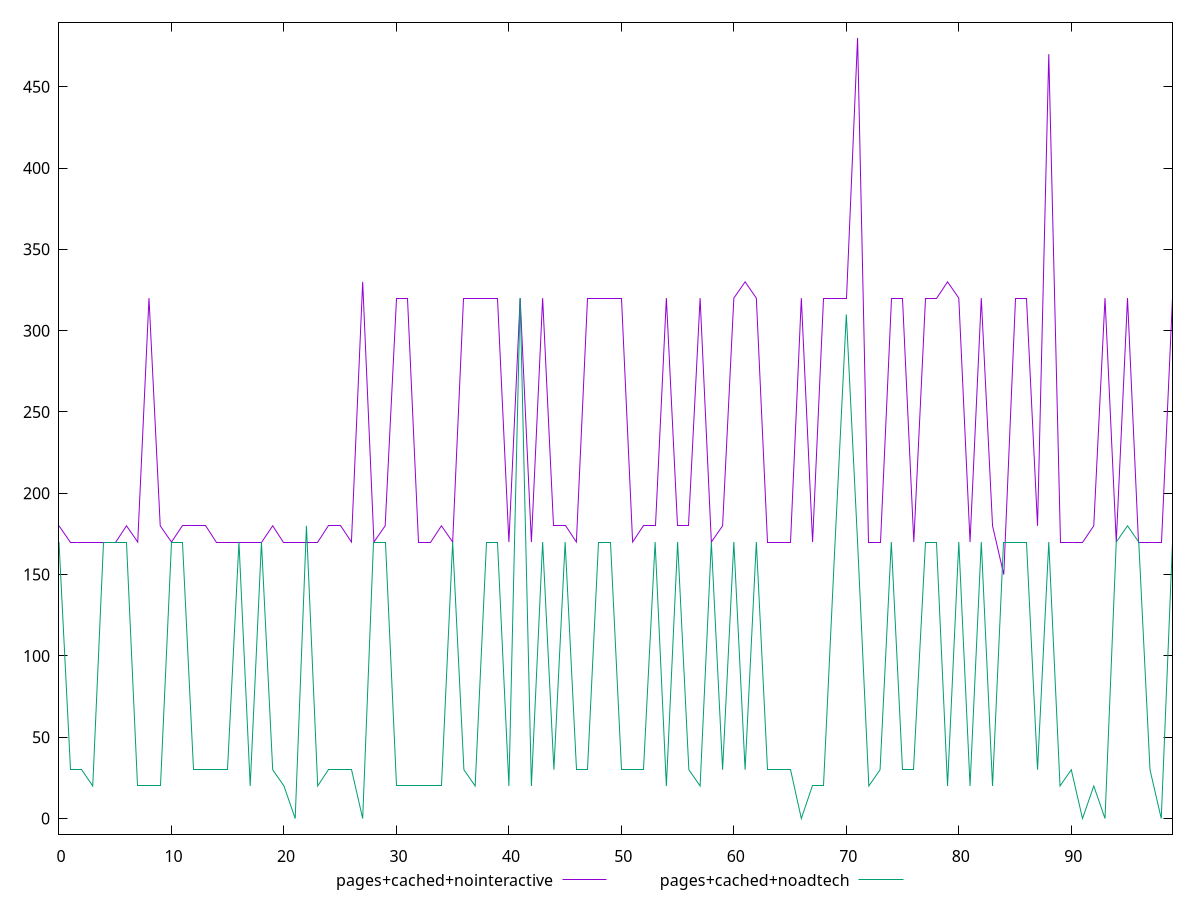 reset

$pagesCachedNointeractive <<EOF
0 180
1 170
2 170
3 170
4 170
5 170
6 180
7 170
8 320
9 180
10 170
11 180
12 180
13 180
14 170
15 170
16 170
17 170
18 170
19 180
20 170
21 170
22 170
23 170
24 180
25 180
26 170
27 330
28 170
29 180
30 320
31 320
32 170
33 170
34 180
35 170
36 320
37 320
38 320
39 320
40 170
41 320
42 170
43 320
44 180
45 180
46 170
47 320
48 320
49 320
50 320
51 170
52 180
53 180
54 320
55 180
56 180
57 320
58 170
59 180
60 320
61 330
62 320
63 170
64 170
65 170
66 320
67 170
68 320
69 320
70 320
71 480
72 170
73 170
74 320
75 320
76 170
77 320
78 320
79 330
80 320
81 170
82 320
83 180
84 150
85 320
86 320
87 180
88 470
89 170
90 170
91 170
92 180
93 320
94 170
95 320
96 170
97 170
98 170
99 320
EOF

$pagesCachedNoadtech <<EOF
0 170
1 30
2 30
3 20
4 170
5 170
6 170
7 20
8 20
9 20
10 170
11 170
12 30
13 30
14 30
15 30
16 170
17 20
18 170
19 30
20 20
21 0
22 180
23 20
24 30
25 30
26 30
27 0
28 170
29 170
30 20
31 20
32 20
33 20
34 20
35 170
36 30
37 20
38 170
39 170
40 20
41 320
42 20
43 170
44 30
45 170
46 30
47 30
48 170
49 170
50 30
51 30
52 30
53 170
54 20
55 170
56 30
57 20
58 170
59 30
60 170
61 30
62 170
63 30
64 30
65 30
66 0
67 20
68 20
69 170
70 310
71 170
72 20
73 30
74 170
75 30
76 30
77 170
78 170
79 20
80 170
81 20
82 170
83 20
84 170
85 170
86 170
87 30
88 170
89 20
90 30
91 0
92 20
93 0
94 170
95 180
96 170
97 30
98 0
99 170
EOF

set key outside below
set xrange [0:99]
set yrange [-9.6:489.6]
set trange [-9.6:489.6]
set terminal svg size 640, 520 enhanced background rgb 'white'
set output "report_00008_2021-01-22T20:58:29.167/uses-http2/comparison/line/3_vs_4.svg"

plot $pagesCachedNointeractive title "pages+cached+nointeractive" with line, \
     $pagesCachedNoadtech title "pages+cached+noadtech" with line

reset
